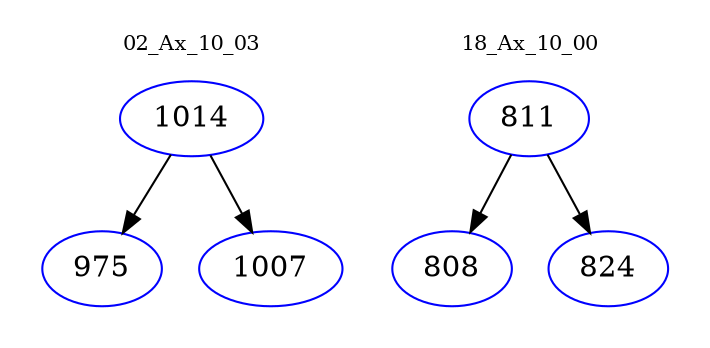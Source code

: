 digraph{
subgraph cluster_0 {
color = white
label = "02_Ax_10_03";
fontsize=10;
T0_1014 [label="1014", color="blue"]
T0_1014 -> T0_975 [color="black"]
T0_975 [label="975", color="blue"]
T0_1014 -> T0_1007 [color="black"]
T0_1007 [label="1007", color="blue"]
}
subgraph cluster_1 {
color = white
label = "18_Ax_10_00";
fontsize=10;
T1_811 [label="811", color="blue"]
T1_811 -> T1_808 [color="black"]
T1_808 [label="808", color="blue"]
T1_811 -> T1_824 [color="black"]
T1_824 [label="824", color="blue"]
}
}
